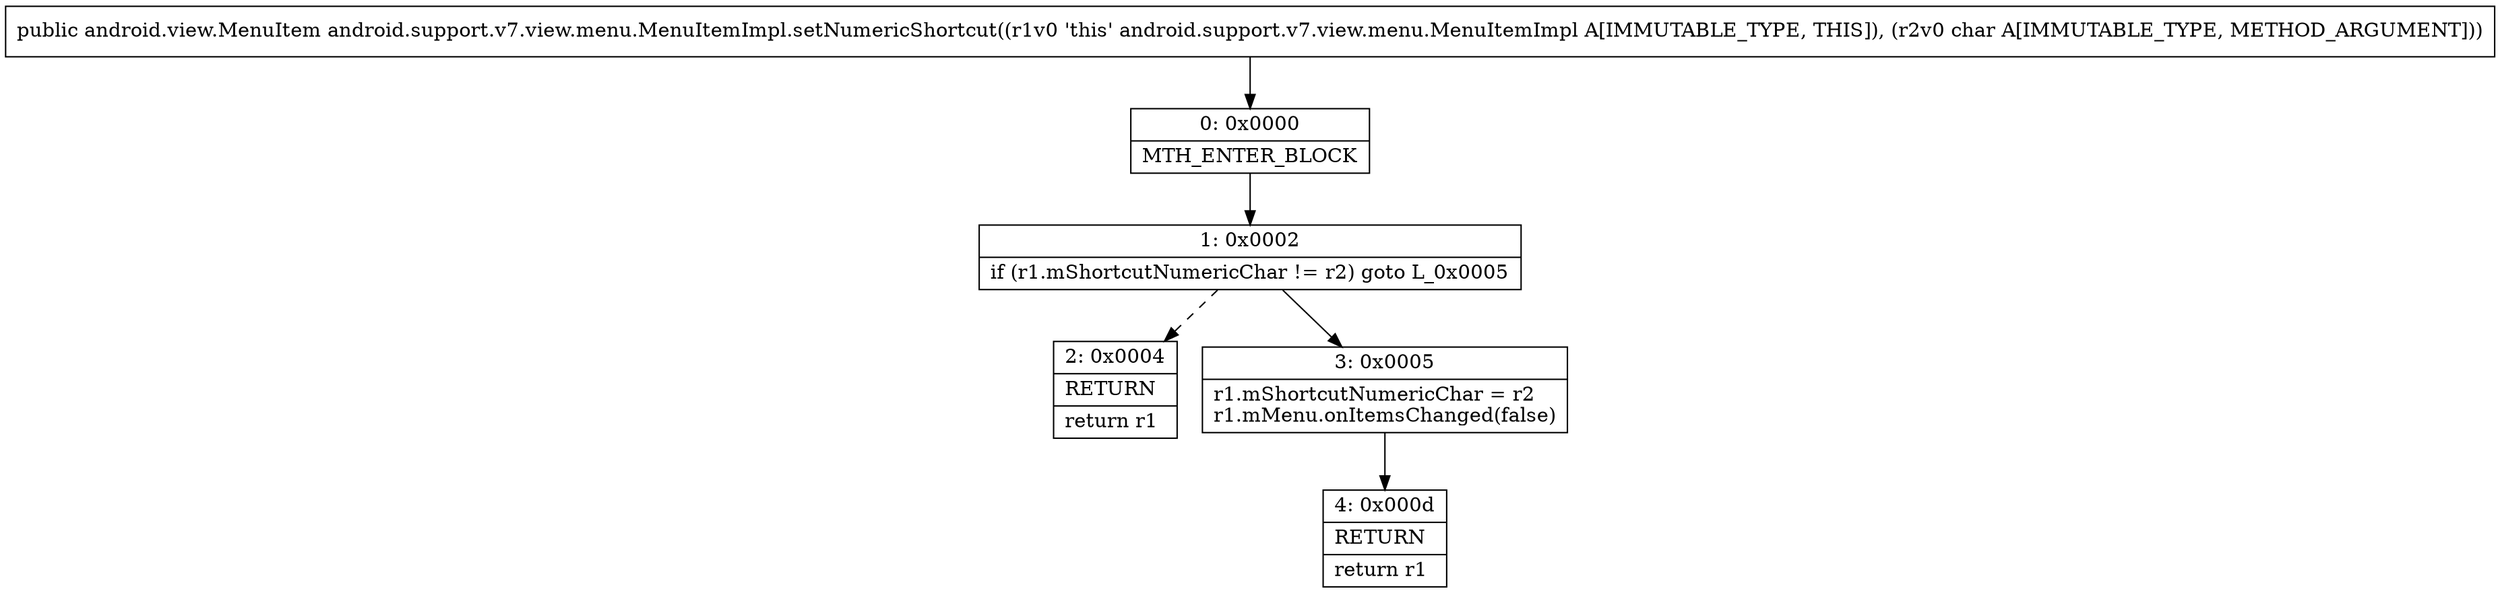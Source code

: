 digraph "CFG forandroid.support.v7.view.menu.MenuItemImpl.setNumericShortcut(C)Landroid\/view\/MenuItem;" {
Node_0 [shape=record,label="{0\:\ 0x0000|MTH_ENTER_BLOCK\l}"];
Node_1 [shape=record,label="{1\:\ 0x0002|if (r1.mShortcutNumericChar != r2) goto L_0x0005\l}"];
Node_2 [shape=record,label="{2\:\ 0x0004|RETURN\l|return r1\l}"];
Node_3 [shape=record,label="{3\:\ 0x0005|r1.mShortcutNumericChar = r2\lr1.mMenu.onItemsChanged(false)\l}"];
Node_4 [shape=record,label="{4\:\ 0x000d|RETURN\l|return r1\l}"];
MethodNode[shape=record,label="{public android.view.MenuItem android.support.v7.view.menu.MenuItemImpl.setNumericShortcut((r1v0 'this' android.support.v7.view.menu.MenuItemImpl A[IMMUTABLE_TYPE, THIS]), (r2v0 char A[IMMUTABLE_TYPE, METHOD_ARGUMENT])) }"];
MethodNode -> Node_0;
Node_0 -> Node_1;
Node_1 -> Node_2[style=dashed];
Node_1 -> Node_3;
Node_3 -> Node_4;
}

